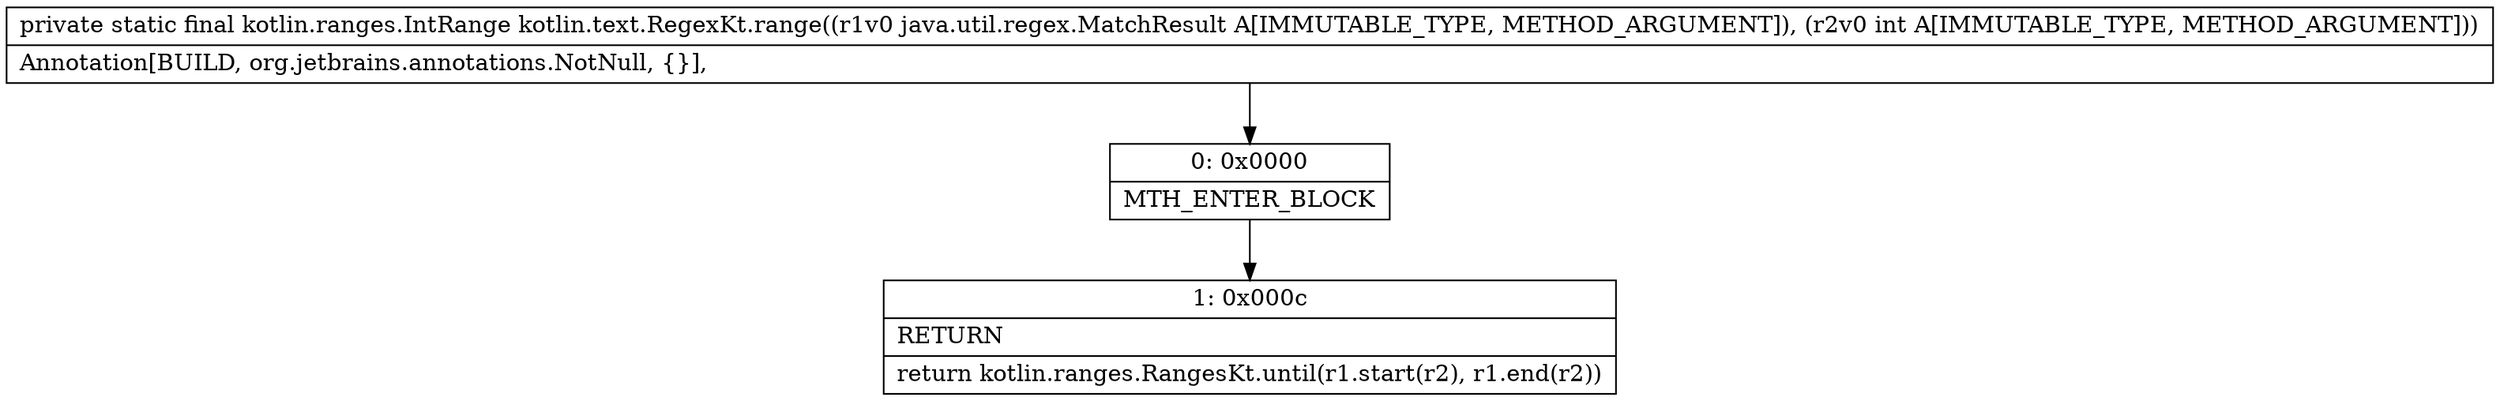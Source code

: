 digraph "CFG forkotlin.text.RegexKt.range(Ljava\/util\/regex\/MatchResult;I)Lkotlin\/ranges\/IntRange;" {
Node_0 [shape=record,label="{0\:\ 0x0000|MTH_ENTER_BLOCK\l}"];
Node_1 [shape=record,label="{1\:\ 0x000c|RETURN\l|return kotlin.ranges.RangesKt.until(r1.start(r2), r1.end(r2))\l}"];
MethodNode[shape=record,label="{private static final kotlin.ranges.IntRange kotlin.text.RegexKt.range((r1v0 java.util.regex.MatchResult A[IMMUTABLE_TYPE, METHOD_ARGUMENT]), (r2v0 int A[IMMUTABLE_TYPE, METHOD_ARGUMENT]))  | Annotation[BUILD, org.jetbrains.annotations.NotNull, \{\}], \l}"];
MethodNode -> Node_0;
Node_0 -> Node_1;
}

